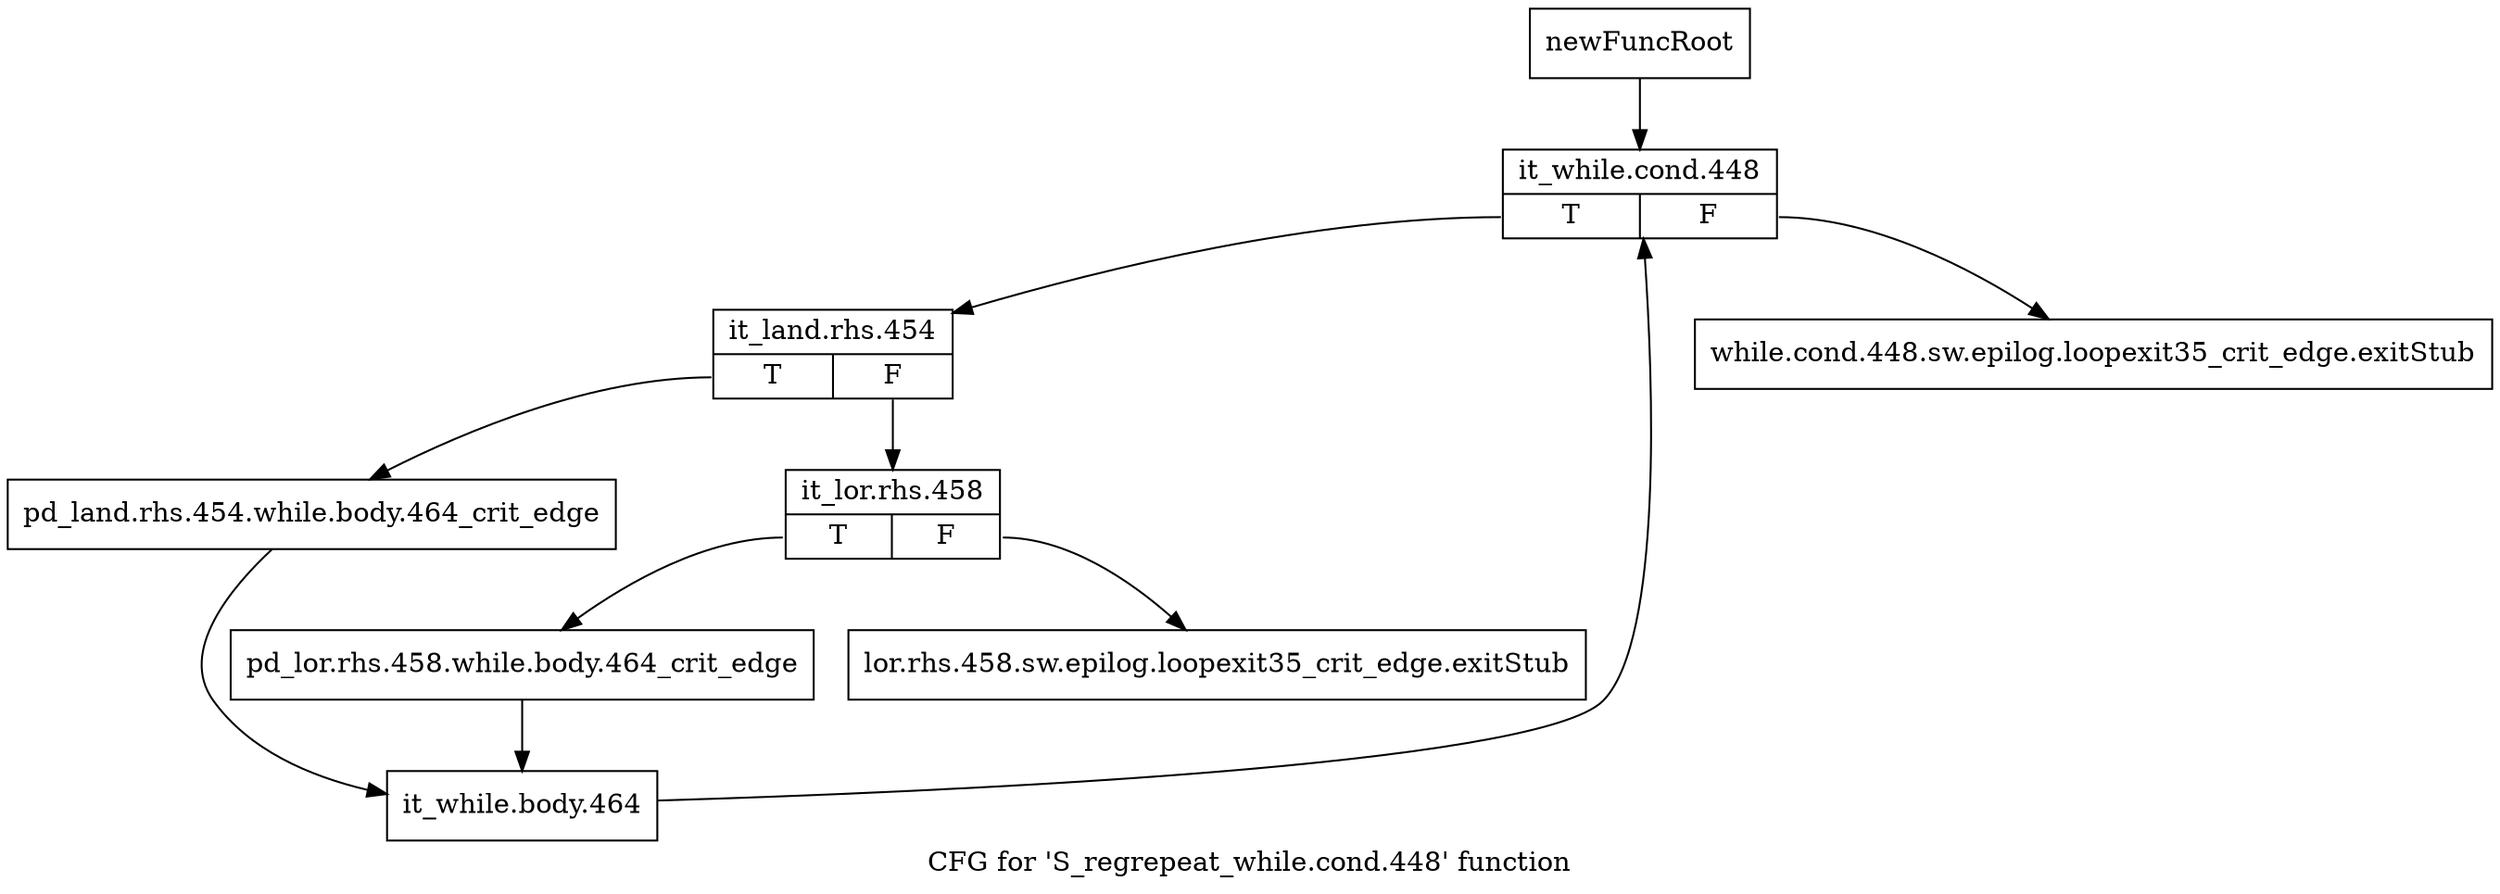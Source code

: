 digraph "CFG for 'S_regrepeat_while.cond.448' function" {
	label="CFG for 'S_regrepeat_while.cond.448' function";

	Node0x5425f90 [shape=record,label="{newFuncRoot}"];
	Node0x5425f90 -> Node0x5426080;
	Node0x5425fe0 [shape=record,label="{while.cond.448.sw.epilog.loopexit35_crit_edge.exitStub}"];
	Node0x5426030 [shape=record,label="{lor.rhs.458.sw.epilog.loopexit35_crit_edge.exitStub}"];
	Node0x5426080 [shape=record,label="{it_while.cond.448|{<s0>T|<s1>F}}"];
	Node0x5426080:s0 -> Node0x54260d0;
	Node0x5426080:s1 -> Node0x5425fe0;
	Node0x54260d0 [shape=record,label="{it_land.rhs.454|{<s0>T|<s1>F}}"];
	Node0x54260d0:s0 -> Node0x54261c0;
	Node0x54260d0:s1 -> Node0x5426120;
	Node0x5426120 [shape=record,label="{it_lor.rhs.458|{<s0>T|<s1>F}}"];
	Node0x5426120:s0 -> Node0x5426170;
	Node0x5426120:s1 -> Node0x5426030;
	Node0x5426170 [shape=record,label="{pd_lor.rhs.458.while.body.464_crit_edge}"];
	Node0x5426170 -> Node0x5426210;
	Node0x54261c0 [shape=record,label="{pd_land.rhs.454.while.body.464_crit_edge}"];
	Node0x54261c0 -> Node0x5426210;
	Node0x5426210 [shape=record,label="{it_while.body.464}"];
	Node0x5426210 -> Node0x5426080;
}

